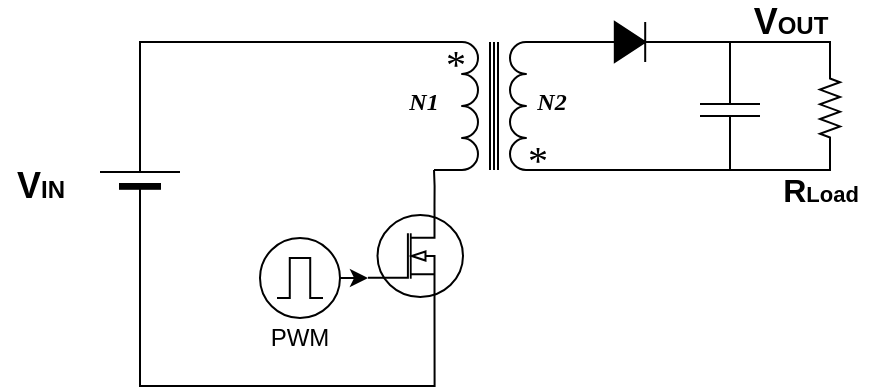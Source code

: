 <mxfile version="14.4.4" type="github">
  <diagram name="Page-1" id="7e0a89b8-554c-2b80-1dc8-d5c74ca68de4">
    <mxGraphModel dx="982" dy="527" grid="1" gridSize="10" guides="1" tooltips="1" connect="1" arrows="1" fold="1" page="1" pageScale="1" pageWidth="1100" pageHeight="850" background="#ffffff" math="0" shadow="0">
      <root>
        <mxCell id="0" />
        <mxCell id="1" parent="0" />
        <mxCell id="6FVeG3qf2PXjFUYHvQUK-18" value="&lt;font face=&quot;Times New Roman&quot; style=&quot;font-size: 20px&quot;&gt;*&lt;/font&gt;" style="text;html=1;strokeColor=none;fillColor=none;align=center;verticalAlign=middle;whiteSpace=wrap;rounded=0;" vertex="1" parent="1">
          <mxGeometry x="429" y="178" width="40" height="20" as="geometry" />
        </mxCell>
        <mxCell id="6FVeG3qf2PXjFUYHvQUK-50" style="edgeStyle=none;rounded=0;orthogonalLoop=1;jettySize=auto;html=1;exitX=1;exitY=0.5;exitDx=0;exitDy=0;entryX=0;entryY=0.72;entryDx=0;entryDy=0;entryPerimeter=0;" edge="1" parent="1" source="6FVeG3qf2PXjFUYHvQUK-6" target="6FVeG3qf2PXjFUYHvQUK-19">
          <mxGeometry relative="1" as="geometry" />
        </mxCell>
        <mxCell id="6FVeG3qf2PXjFUYHvQUK-6" value="" style="ellipse;whiteSpace=wrap;html=1;aspect=fixed;" vertex="1" parent="1">
          <mxGeometry x="310" y="228" width="40" height="40" as="geometry" />
        </mxCell>
        <mxCell id="6FVeG3qf2PXjFUYHvQUK-1" value="" style="verticalLabelPosition=bottom;shadow=0;dashed=0;align=center;fillColor=#000000;html=1;verticalAlign=top;strokeWidth=1;shape=mxgraph.electrical.miscellaneous.monocell_battery;rounded=1;comic=0;labelBackgroundColor=none;fontFamily=Verdana;fontSize=12;flipH=1;direction=north;" vertex="1" parent="1">
          <mxGeometry x="230" y="168" width="40" height="60" as="geometry" />
        </mxCell>
        <mxCell id="6FVeG3qf2PXjFUYHvQUK-2" value="&lt;b&gt;&lt;font style=&quot;font-size: 18px&quot;&gt;V&lt;/font&gt;&lt;font style=&quot;font-size: 12px&quot;&gt;IN&lt;/font&gt;&lt;/b&gt;" style="text;html=1;align=center;verticalAlign=middle;resizable=0;points=[];autosize=1;" vertex="1" parent="1">
          <mxGeometry x="180" y="192" width="40" height="20" as="geometry" />
        </mxCell>
        <mxCell id="6FVeG3qf2PXjFUYHvQUK-5" value="" style="pointerEvents=1;verticalLabelPosition=bottom;shadow=0;dashed=0;align=center;html=1;verticalAlign=top;shape=mxgraph.electrical.waveforms.pulse_1;" vertex="1" parent="1">
          <mxGeometry x="318.5" y="238" width="23" height="20" as="geometry" />
        </mxCell>
        <mxCell id="6FVeG3qf2PXjFUYHvQUK-7" value="" style="pointerEvents=1;verticalLabelPosition=bottom;shadow=0;dashed=0;align=center;html=1;verticalAlign=top;shape=mxgraph.electrical.capacitors.capacitor_1;direction=south;" vertex="1" parent="1">
          <mxGeometry x="530" y="134" width="30" height="60" as="geometry" />
        </mxCell>
        <mxCell id="6FVeG3qf2PXjFUYHvQUK-8" value="" style="pointerEvents=1;fillColor=strokeColor;verticalLabelPosition=bottom;shadow=0;dashed=0;align=center;html=1;verticalAlign=top;shape=mxgraph.electrical.diodes.diode;" vertex="1" parent="1">
          <mxGeometry x="476" y="120" width="38" height="20" as="geometry" />
        </mxCell>
        <mxCell id="6FVeG3qf2PXjFUYHvQUK-14" value="" style="pointerEvents=1;verticalLabelPosition=bottom;shadow=0;dashed=0;align=center;html=1;verticalAlign=top;shape=mxgraph.electrical.inductors.transformer_1;direction=south;" vertex="1" parent="1">
          <mxGeometry x="397" y="130" width="60" height="64" as="geometry" />
        </mxCell>
        <mxCell id="6FVeG3qf2PXjFUYHvQUK-17" value="&lt;font face=&quot;Times New Roman&quot; style=&quot;font-size: 20px&quot;&gt;*&lt;/font&gt;" style="text;html=1;strokeColor=none;fillColor=none;align=center;verticalAlign=middle;whiteSpace=wrap;rounded=0;" vertex="1" parent="1">
          <mxGeometry x="388" y="130" width="40" height="20" as="geometry" />
        </mxCell>
        <mxCell id="6FVeG3qf2PXjFUYHvQUK-19" value="" style="verticalLabelPosition=bottom;shadow=0;dashed=0;align=center;html=1;verticalAlign=top;shape=mxgraph.electrical.mosfets1.n-channel_mosfet_1;strokeWidth=1;" vertex="1" parent="1">
          <mxGeometry x="364" y="212" width="47.5" height="50" as="geometry" />
        </mxCell>
        <mxCell id="6FVeG3qf2PXjFUYHvQUK-25" value="PWM" style="text;html=1;strokeColor=none;fillColor=none;align=center;verticalAlign=middle;whiteSpace=wrap;rounded=0;" vertex="1" parent="1">
          <mxGeometry x="310" y="268" width="40" height="20" as="geometry" />
        </mxCell>
        <mxCell id="6FVeG3qf2PXjFUYHvQUK-26" style="edgeStyle=orthogonalEdgeStyle;rounded=0;html=1;exitX=0.7;exitY=1;exitPerimeter=0;labelBackgroundColor=none;startArrow=none;startFill=0;startSize=5;endArrow=none;endFill=0;endSize=5;jettySize=auto;orthogonalLoop=1;strokeWidth=1;fontFamily=Verdana;fontSize=12;entryX=0;entryY=0.5;entryDx=0;entryDy=0;entryPerimeter=0;exitDx=0;exitDy=0;" edge="1" parent="1" source="6FVeG3qf2PXjFUYHvQUK-19" target="6FVeG3qf2PXjFUYHvQUK-1">
          <mxGeometry relative="1" as="geometry">
            <mxPoint x="230" y="202" as="targetPoint" />
            <Array as="points">
              <mxPoint x="397" y="302" />
              <mxPoint x="250" y="302" />
            </Array>
            <mxPoint x="160" y="332" as="sourcePoint" />
          </mxGeometry>
        </mxCell>
        <mxCell id="6FVeG3qf2PXjFUYHvQUK-27" style="edgeStyle=orthogonalEdgeStyle;rounded=0;html=1;exitX=0;exitY=1;exitPerimeter=0;labelBackgroundColor=none;startArrow=none;startFill=0;startSize=5;endArrow=none;endFill=0;endSize=5;jettySize=auto;orthogonalLoop=1;strokeWidth=1;fontFamily=Verdana;fontSize=12;exitDx=0;exitDy=0;entryX=1;entryY=0.5;entryDx=0;entryDy=0;entryPerimeter=0;" edge="1" parent="1" source="6FVeG3qf2PXjFUYHvQUK-14" target="6FVeG3qf2PXjFUYHvQUK-1">
          <mxGeometry relative="1" as="geometry">
            <mxPoint x="470" y="-28" as="targetPoint" />
            <Array as="points">
              <mxPoint x="250" y="130" />
            </Array>
            <mxPoint x="400" y="102" as="sourcePoint" />
          </mxGeometry>
        </mxCell>
        <mxCell id="6FVeG3qf2PXjFUYHvQUK-31" style="edgeStyle=orthogonalEdgeStyle;rounded=0;html=1;labelBackgroundColor=none;startArrow=none;startFill=0;startSize=5;endArrow=none;endFill=0;endSize=5;jettySize=auto;orthogonalLoop=1;strokeWidth=1;fontFamily=Verdana;fontSize=12;exitX=0.7;exitY=0;exitDx=0;exitDy=0;exitPerimeter=0;entryX=1;entryY=1;entryDx=0;entryDy=0;entryPerimeter=0;" edge="1" parent="1" source="6FVeG3qf2PXjFUYHvQUK-19" target="6FVeG3qf2PXjFUYHvQUK-14">
          <mxGeometry relative="1" as="geometry">
            <mxPoint x="370" y="197.97" as="sourcePoint" />
            <mxPoint x="399" y="192" as="targetPoint" />
            <Array as="points">
              <mxPoint x="397" y="202" />
              <mxPoint x="397" y="202" />
            </Array>
          </mxGeometry>
        </mxCell>
        <mxCell id="6FVeG3qf2PXjFUYHvQUK-33" style="edgeStyle=orthogonalEdgeStyle;rounded=0;html=1;labelBackgroundColor=none;startArrow=none;startFill=0;startSize=5;endArrow=none;endFill=0;endSize=5;jettySize=auto;orthogonalLoop=1;strokeWidth=1;fontFamily=Verdana;fontSize=12;entryX=1;entryY=0.5;entryDx=0;entryDy=0;entryPerimeter=0;exitX=1;exitY=0;exitDx=0;exitDy=0;exitPerimeter=0;" edge="1" parent="1" source="6FVeG3qf2PXjFUYHvQUK-14" target="6FVeG3qf2PXjFUYHvQUK-7">
          <mxGeometry relative="1" as="geometry">
            <mxPoint x="570" y="194" as="targetPoint" />
            <Array as="points">
              <mxPoint x="545" y="194" />
              <mxPoint x="545" y="194" />
            </Array>
            <mxPoint x="472" y="194" as="sourcePoint" />
          </mxGeometry>
        </mxCell>
        <mxCell id="6FVeG3qf2PXjFUYHvQUK-35" style="edgeStyle=orthogonalEdgeStyle;rounded=0;html=1;exitX=1;exitY=0.5;exitPerimeter=0;labelBackgroundColor=none;startArrow=none;startFill=0;startSize=5;endArrow=none;endFill=0;endSize=5;jettySize=auto;orthogonalLoop=1;strokeWidth=1;fontFamily=Verdana;fontSize=12;entryX=0;entryY=0.5;entryDx=0;entryDy=0;entryPerimeter=0;" edge="1" parent="1" target="6FVeG3qf2PXjFUYHvQUK-8">
          <mxGeometry relative="1" as="geometry">
            <mxPoint x="490" y="130" as="targetPoint" />
            <Array as="points" />
            <mxPoint x="457" y="130" as="sourcePoint" />
          </mxGeometry>
        </mxCell>
        <mxCell id="6FVeG3qf2PXjFUYHvQUK-36" style="edgeStyle=orthogonalEdgeStyle;rounded=0;html=1;labelBackgroundColor=none;startArrow=none;startFill=0;startSize=5;endArrow=none;endFill=0;endSize=5;jettySize=auto;orthogonalLoop=1;strokeWidth=1;fontFamily=Verdana;fontSize=12;entryX=0.024;entryY=0.503;entryDx=0;entryDy=0;entryPerimeter=0;exitX=1;exitY=0.5;exitDx=0;exitDy=0;exitPerimeter=0;" edge="1" parent="1" source="6FVeG3qf2PXjFUYHvQUK-8" target="6FVeG3qf2PXjFUYHvQUK-7">
          <mxGeometry relative="1" as="geometry">
            <mxPoint x="565" y="130" as="targetPoint" />
            <Array as="points">
              <mxPoint x="545" y="130" />
              <mxPoint x="545" y="135" />
            </Array>
            <mxPoint x="530" y="130" as="sourcePoint" />
          </mxGeometry>
        </mxCell>
        <mxCell id="6FVeG3qf2PXjFUYHvQUK-37" value="" style="pointerEvents=1;verticalLabelPosition=bottom;shadow=0;dashed=0;align=center;html=1;verticalAlign=top;shape=mxgraph.electrical.resistors.resistor_2;strokeWidth=1;direction=south;" vertex="1" parent="1">
          <mxGeometry x="590" y="140" width="10" height="46" as="geometry" />
        </mxCell>
        <mxCell id="6FVeG3qf2PXjFUYHvQUK-40" style="edgeStyle=orthogonalEdgeStyle;rounded=0;html=1;labelBackgroundColor=none;startArrow=none;startFill=0;startSize=5;endArrow=none;endFill=0;endSize=5;jettySize=auto;orthogonalLoop=1;strokeWidth=1;fontFamily=Verdana;fontSize=12;entryX=0;entryY=0.5;entryDx=0;entryDy=0;entryPerimeter=0;exitX=1;exitY=0.5;exitDx=0;exitDy=0;exitPerimeter=0;" edge="1" parent="1" target="6FVeG3qf2PXjFUYHvQUK-37">
          <mxGeometry relative="1" as="geometry">
            <mxPoint x="570.91" y="135.44" as="targetPoint" />
            <Array as="points">
              <mxPoint x="595" y="130" />
            </Array>
            <mxPoint x="540" y="130" as="sourcePoint" />
          </mxGeometry>
        </mxCell>
        <mxCell id="6FVeG3qf2PXjFUYHvQUK-41" style="edgeStyle=orthogonalEdgeStyle;rounded=0;html=1;labelBackgroundColor=none;startArrow=none;startFill=0;startSize=5;endArrow=none;endFill=0;endSize=5;jettySize=auto;orthogonalLoop=1;strokeWidth=1;fontFamily=Verdana;fontSize=12;entryX=1;entryY=0.5;entryDx=0;entryDy=0;entryPerimeter=0;exitX=1;exitY=0;exitDx=0;exitDy=0;exitPerimeter=0;" edge="1" parent="1" target="6FVeG3qf2PXjFUYHvQUK-37">
          <mxGeometry relative="1" as="geometry">
            <mxPoint x="628" y="194" as="targetPoint" />
            <Array as="points">
              <mxPoint x="595" y="194" />
            </Array>
            <mxPoint x="540.0" y="194.0" as="sourcePoint" />
          </mxGeometry>
        </mxCell>
        <mxCell id="6FVeG3qf2PXjFUYHvQUK-42" value="&lt;font face=&quot;Times New Roman&quot;&gt;&lt;i&gt;&lt;b&gt;N1&lt;/b&gt;&lt;/i&gt;&lt;/font&gt;" style="text;html=1;strokeColor=none;fillColor=none;align=center;verticalAlign=middle;whiteSpace=wrap;rounded=0;" vertex="1" parent="1">
          <mxGeometry x="371.5" y="150" width="40" height="20" as="geometry" />
        </mxCell>
        <mxCell id="6FVeG3qf2PXjFUYHvQUK-43" value="&lt;b&gt;&lt;font style=&quot;font-size: 18px&quot;&gt;V&lt;/font&gt;&lt;font style=&quot;font-size: 12px&quot;&gt;OUT&lt;/font&gt;&lt;/b&gt;" style="text;html=1;align=center;verticalAlign=middle;resizable=0;points=[];autosize=1;" vertex="1" parent="1">
          <mxGeometry x="550" y="110" width="50" height="20" as="geometry" />
        </mxCell>
        <mxCell id="6FVeG3qf2PXjFUYHvQUK-44" value="&lt;font face=&quot;Times New Roman&quot;&gt;&lt;i&gt;&lt;b&gt;N2&lt;/b&gt;&lt;/i&gt;&lt;/font&gt;" style="text;html=1;strokeColor=none;fillColor=none;align=center;verticalAlign=middle;whiteSpace=wrap;rounded=0;" vertex="1" parent="1">
          <mxGeometry x="436" y="150" width="40" height="20" as="geometry" />
        </mxCell>
        <mxCell id="6FVeG3qf2PXjFUYHvQUK-45" value="&lt;b&gt;&lt;font style=&quot;font-size: 16px&quot;&gt;R&lt;/font&gt;&lt;font style=&quot;font-size: 11px&quot;&gt;Load&lt;/font&gt;&lt;/b&gt;" style="text;html=1;align=center;verticalAlign=middle;resizable=0;points=[];autosize=1;" vertex="1" parent="1">
          <mxGeometry x="560" y="194" width="60" height="20" as="geometry" />
        </mxCell>
        <mxCell id="6FVeG3qf2PXjFUYHvQUK-48" value="" style="shape=image;html=1;verticalAlign=top;verticalLabelPosition=bottom;labelBackgroundColor=#ffffff;imageAspect=0;aspect=fixed;image=https://cdn1.iconfinder.com/data/icons/essentials-pack/96/add_create_new_plus_positive-128.png;strokeWidth=1;" vertex="1" parent="1">
          <mxGeometry x="580" y="132" width="8" height="8" as="geometry" />
        </mxCell>
        <mxCell id="6FVeG3qf2PXjFUYHvQUK-49" value="" style="shape=image;html=1;verticalAlign=top;verticalLabelPosition=bottom;labelBackgroundColor=#ffffff;imageAspect=0;aspect=fixed;image=https://cdn1.iconfinder.com/data/icons/essentials-pack/96/delete_minus_remove_close_negative-128.png;strokeWidth=1;" vertex="1" parent="1">
          <mxGeometry x="580" y="184" width="8" height="8" as="geometry" />
        </mxCell>
      </root>
    </mxGraphModel>
  </diagram>
</mxfile>
